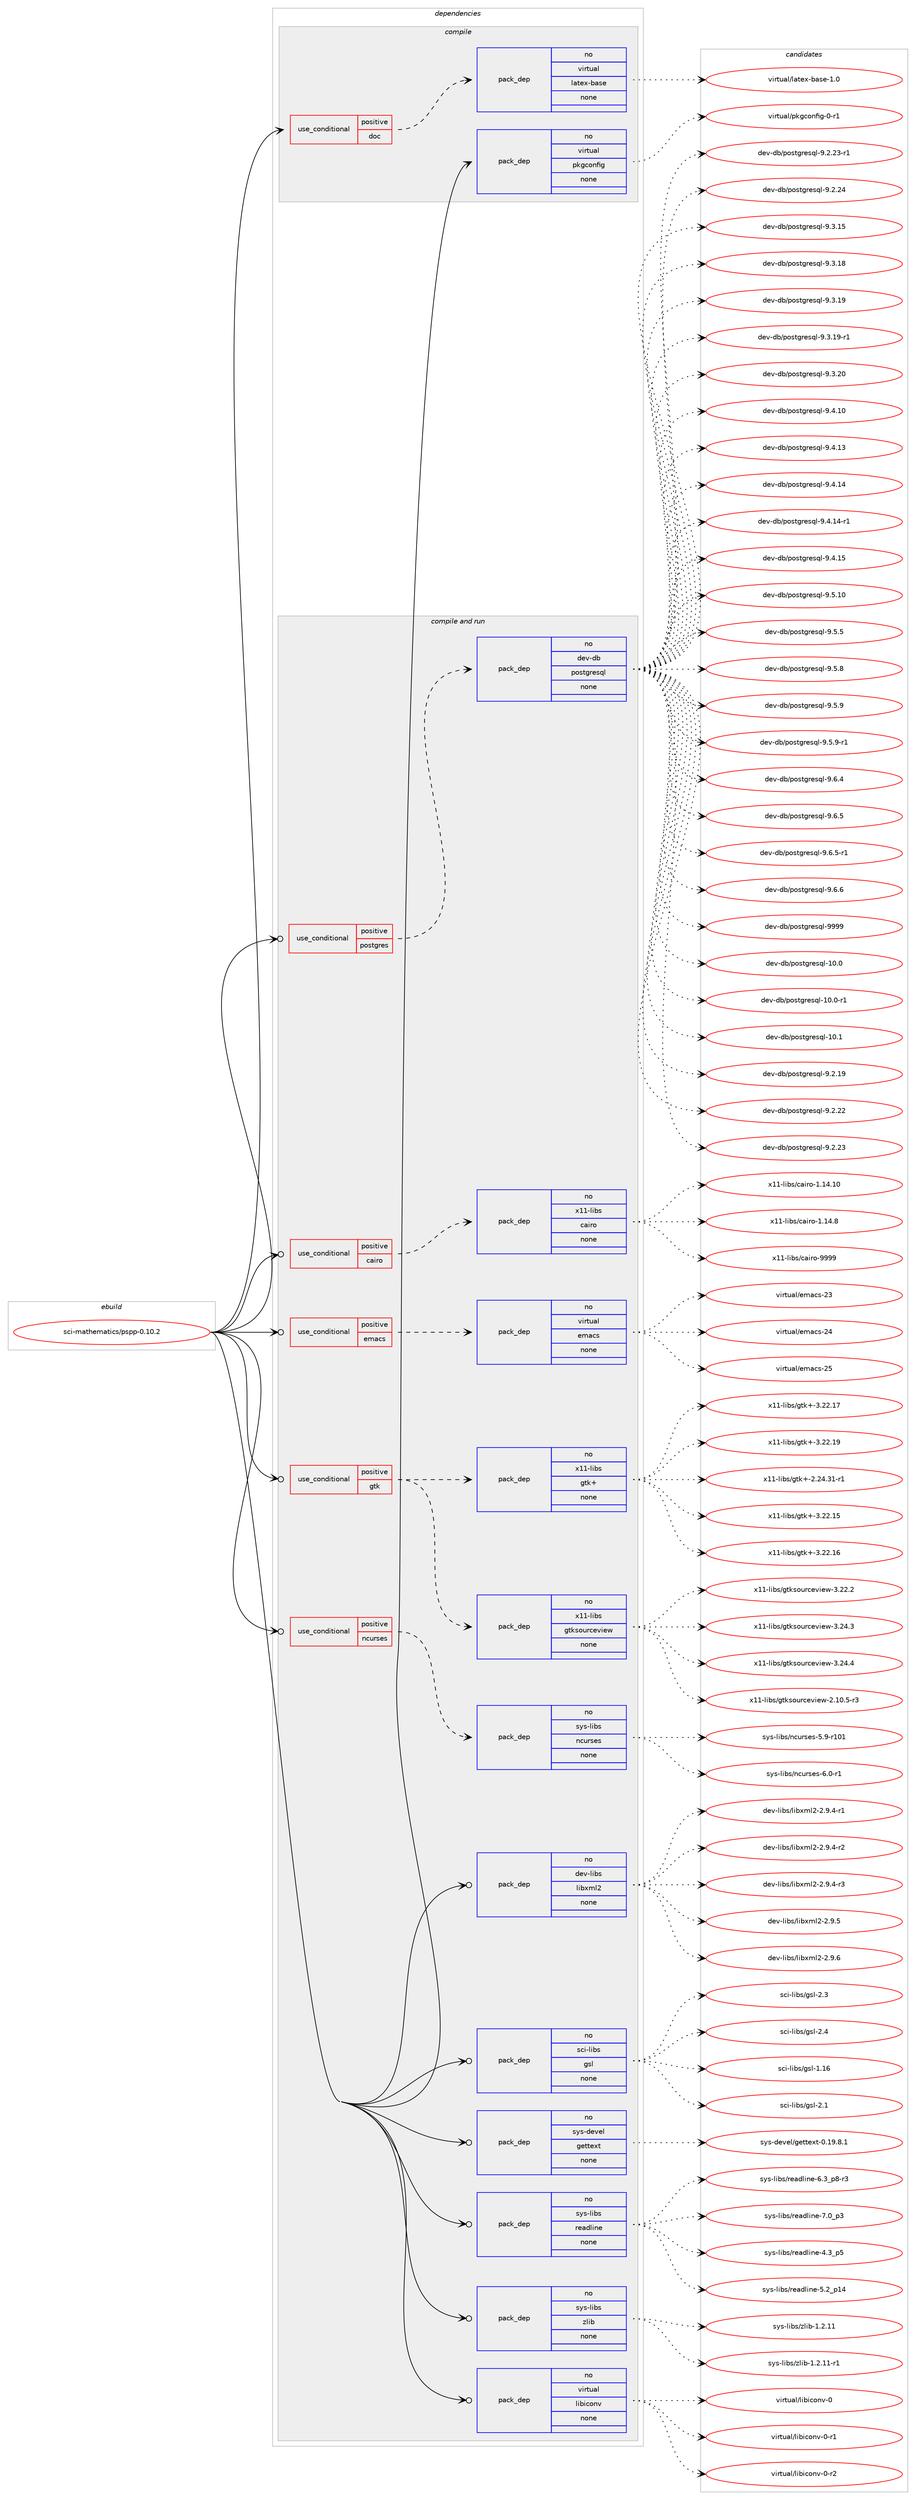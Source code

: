 digraph prolog {

# *************
# Graph options
# *************

newrank=true;
concentrate=true;
compound=true;
graph [rankdir=LR,fontname=Helvetica,fontsize=10,ranksep=1.5];#, ranksep=2.5, nodesep=0.2];
edge  [arrowhead=vee];
node  [fontname=Helvetica,fontsize=10];

# **********
# The ebuild
# **********

subgraph cluster_leftcol {
color=gray;
rank=same;
label=<<i>ebuild</i>>;
id [label="sci-mathematics/pspp-0.10.2", color=red, width=4, href="../sci-mathematics/pspp-0.10.2.svg"];
}

# ****************
# The dependencies
# ****************

subgraph cluster_midcol {
color=gray;
label=<<i>dependencies</i>>;
subgraph cluster_compile {
fillcolor="#eeeeee";
style=filled;
label=<<i>compile</i>>;
subgraph cond111642 {
dependency456078 [label=<<TABLE BORDER="0" CELLBORDER="1" CELLSPACING="0" CELLPADDING="4"><TR><TD ROWSPAN="3" CELLPADDING="10">use_conditional</TD></TR><TR><TD>positive</TD></TR><TR><TD>doc</TD></TR></TABLE>>, shape=none, color=red];
subgraph pack336446 {
dependency456079 [label=<<TABLE BORDER="0" CELLBORDER="1" CELLSPACING="0" CELLPADDING="4" WIDTH="220"><TR><TD ROWSPAN="6" CELLPADDING="30">pack_dep</TD></TR><TR><TD WIDTH="110">no</TD></TR><TR><TD>virtual</TD></TR><TR><TD>latex-base</TD></TR><TR><TD>none</TD></TR><TR><TD></TD></TR></TABLE>>, shape=none, color=blue];
}
dependency456078:e -> dependency456079:w [weight=20,style="dashed",arrowhead="vee"];
}
id:e -> dependency456078:w [weight=20,style="solid",arrowhead="vee"];
subgraph pack336447 {
dependency456080 [label=<<TABLE BORDER="0" CELLBORDER="1" CELLSPACING="0" CELLPADDING="4" WIDTH="220"><TR><TD ROWSPAN="6" CELLPADDING="30">pack_dep</TD></TR><TR><TD WIDTH="110">no</TD></TR><TR><TD>virtual</TD></TR><TR><TD>pkgconfig</TD></TR><TR><TD>none</TD></TR><TR><TD></TD></TR></TABLE>>, shape=none, color=blue];
}
id:e -> dependency456080:w [weight=20,style="solid",arrowhead="vee"];
}
subgraph cluster_compileandrun {
fillcolor="#eeeeee";
style=filled;
label=<<i>compile and run</i>>;
subgraph cond111643 {
dependency456081 [label=<<TABLE BORDER="0" CELLBORDER="1" CELLSPACING="0" CELLPADDING="4"><TR><TD ROWSPAN="3" CELLPADDING="10">use_conditional</TD></TR><TR><TD>positive</TD></TR><TR><TD>cairo</TD></TR></TABLE>>, shape=none, color=red];
subgraph pack336448 {
dependency456082 [label=<<TABLE BORDER="0" CELLBORDER="1" CELLSPACING="0" CELLPADDING="4" WIDTH="220"><TR><TD ROWSPAN="6" CELLPADDING="30">pack_dep</TD></TR><TR><TD WIDTH="110">no</TD></TR><TR><TD>x11-libs</TD></TR><TR><TD>cairo</TD></TR><TR><TD>none</TD></TR><TR><TD></TD></TR></TABLE>>, shape=none, color=blue];
}
dependency456081:e -> dependency456082:w [weight=20,style="dashed",arrowhead="vee"];
}
id:e -> dependency456081:w [weight=20,style="solid",arrowhead="odotvee"];
subgraph cond111644 {
dependency456083 [label=<<TABLE BORDER="0" CELLBORDER="1" CELLSPACING="0" CELLPADDING="4"><TR><TD ROWSPAN="3" CELLPADDING="10">use_conditional</TD></TR><TR><TD>positive</TD></TR><TR><TD>emacs</TD></TR></TABLE>>, shape=none, color=red];
subgraph pack336449 {
dependency456084 [label=<<TABLE BORDER="0" CELLBORDER="1" CELLSPACING="0" CELLPADDING="4" WIDTH="220"><TR><TD ROWSPAN="6" CELLPADDING="30">pack_dep</TD></TR><TR><TD WIDTH="110">no</TD></TR><TR><TD>virtual</TD></TR><TR><TD>emacs</TD></TR><TR><TD>none</TD></TR><TR><TD></TD></TR></TABLE>>, shape=none, color=blue];
}
dependency456083:e -> dependency456084:w [weight=20,style="dashed",arrowhead="vee"];
}
id:e -> dependency456083:w [weight=20,style="solid",arrowhead="odotvee"];
subgraph cond111645 {
dependency456085 [label=<<TABLE BORDER="0" CELLBORDER="1" CELLSPACING="0" CELLPADDING="4"><TR><TD ROWSPAN="3" CELLPADDING="10">use_conditional</TD></TR><TR><TD>positive</TD></TR><TR><TD>gtk</TD></TR></TABLE>>, shape=none, color=red];
subgraph pack336450 {
dependency456086 [label=<<TABLE BORDER="0" CELLBORDER="1" CELLSPACING="0" CELLPADDING="4" WIDTH="220"><TR><TD ROWSPAN="6" CELLPADDING="30">pack_dep</TD></TR><TR><TD WIDTH="110">no</TD></TR><TR><TD>x11-libs</TD></TR><TR><TD>gtk+</TD></TR><TR><TD>none</TD></TR><TR><TD></TD></TR></TABLE>>, shape=none, color=blue];
}
dependency456085:e -> dependency456086:w [weight=20,style="dashed",arrowhead="vee"];
subgraph pack336451 {
dependency456087 [label=<<TABLE BORDER="0" CELLBORDER="1" CELLSPACING="0" CELLPADDING="4" WIDTH="220"><TR><TD ROWSPAN="6" CELLPADDING="30">pack_dep</TD></TR><TR><TD WIDTH="110">no</TD></TR><TR><TD>x11-libs</TD></TR><TR><TD>gtksourceview</TD></TR><TR><TD>none</TD></TR><TR><TD></TD></TR></TABLE>>, shape=none, color=blue];
}
dependency456085:e -> dependency456087:w [weight=20,style="dashed",arrowhead="vee"];
}
id:e -> dependency456085:w [weight=20,style="solid",arrowhead="odotvee"];
subgraph cond111646 {
dependency456088 [label=<<TABLE BORDER="0" CELLBORDER="1" CELLSPACING="0" CELLPADDING="4"><TR><TD ROWSPAN="3" CELLPADDING="10">use_conditional</TD></TR><TR><TD>positive</TD></TR><TR><TD>ncurses</TD></TR></TABLE>>, shape=none, color=red];
subgraph pack336452 {
dependency456089 [label=<<TABLE BORDER="0" CELLBORDER="1" CELLSPACING="0" CELLPADDING="4" WIDTH="220"><TR><TD ROWSPAN="6" CELLPADDING="30">pack_dep</TD></TR><TR><TD WIDTH="110">no</TD></TR><TR><TD>sys-libs</TD></TR><TR><TD>ncurses</TD></TR><TR><TD>none</TD></TR><TR><TD></TD></TR></TABLE>>, shape=none, color=blue];
}
dependency456088:e -> dependency456089:w [weight=20,style="dashed",arrowhead="vee"];
}
id:e -> dependency456088:w [weight=20,style="solid",arrowhead="odotvee"];
subgraph cond111647 {
dependency456090 [label=<<TABLE BORDER="0" CELLBORDER="1" CELLSPACING="0" CELLPADDING="4"><TR><TD ROWSPAN="3" CELLPADDING="10">use_conditional</TD></TR><TR><TD>positive</TD></TR><TR><TD>postgres</TD></TR></TABLE>>, shape=none, color=red];
subgraph pack336453 {
dependency456091 [label=<<TABLE BORDER="0" CELLBORDER="1" CELLSPACING="0" CELLPADDING="4" WIDTH="220"><TR><TD ROWSPAN="6" CELLPADDING="30">pack_dep</TD></TR><TR><TD WIDTH="110">no</TD></TR><TR><TD>dev-db</TD></TR><TR><TD>postgresql</TD></TR><TR><TD>none</TD></TR><TR><TD></TD></TR></TABLE>>, shape=none, color=blue];
}
dependency456090:e -> dependency456091:w [weight=20,style="dashed",arrowhead="vee"];
}
id:e -> dependency456090:w [weight=20,style="solid",arrowhead="odotvee"];
subgraph pack336454 {
dependency456092 [label=<<TABLE BORDER="0" CELLBORDER="1" CELLSPACING="0" CELLPADDING="4" WIDTH="220"><TR><TD ROWSPAN="6" CELLPADDING="30">pack_dep</TD></TR><TR><TD WIDTH="110">no</TD></TR><TR><TD>dev-libs</TD></TR><TR><TD>libxml2</TD></TR><TR><TD>none</TD></TR><TR><TD></TD></TR></TABLE>>, shape=none, color=blue];
}
id:e -> dependency456092:w [weight=20,style="solid",arrowhead="odotvee"];
subgraph pack336455 {
dependency456093 [label=<<TABLE BORDER="0" CELLBORDER="1" CELLSPACING="0" CELLPADDING="4" WIDTH="220"><TR><TD ROWSPAN="6" CELLPADDING="30">pack_dep</TD></TR><TR><TD WIDTH="110">no</TD></TR><TR><TD>sci-libs</TD></TR><TR><TD>gsl</TD></TR><TR><TD>none</TD></TR><TR><TD></TD></TR></TABLE>>, shape=none, color=blue];
}
id:e -> dependency456093:w [weight=20,style="solid",arrowhead="odotvee"];
subgraph pack336456 {
dependency456094 [label=<<TABLE BORDER="0" CELLBORDER="1" CELLSPACING="0" CELLPADDING="4" WIDTH="220"><TR><TD ROWSPAN="6" CELLPADDING="30">pack_dep</TD></TR><TR><TD WIDTH="110">no</TD></TR><TR><TD>sys-devel</TD></TR><TR><TD>gettext</TD></TR><TR><TD>none</TD></TR><TR><TD></TD></TR></TABLE>>, shape=none, color=blue];
}
id:e -> dependency456094:w [weight=20,style="solid",arrowhead="odotvee"];
subgraph pack336457 {
dependency456095 [label=<<TABLE BORDER="0" CELLBORDER="1" CELLSPACING="0" CELLPADDING="4" WIDTH="220"><TR><TD ROWSPAN="6" CELLPADDING="30">pack_dep</TD></TR><TR><TD WIDTH="110">no</TD></TR><TR><TD>sys-libs</TD></TR><TR><TD>readline</TD></TR><TR><TD>none</TD></TR><TR><TD></TD></TR></TABLE>>, shape=none, color=blue];
}
id:e -> dependency456095:w [weight=20,style="solid",arrowhead="odotvee"];
subgraph pack336458 {
dependency456096 [label=<<TABLE BORDER="0" CELLBORDER="1" CELLSPACING="0" CELLPADDING="4" WIDTH="220"><TR><TD ROWSPAN="6" CELLPADDING="30">pack_dep</TD></TR><TR><TD WIDTH="110">no</TD></TR><TR><TD>sys-libs</TD></TR><TR><TD>zlib</TD></TR><TR><TD>none</TD></TR><TR><TD></TD></TR></TABLE>>, shape=none, color=blue];
}
id:e -> dependency456096:w [weight=20,style="solid",arrowhead="odotvee"];
subgraph pack336459 {
dependency456097 [label=<<TABLE BORDER="0" CELLBORDER="1" CELLSPACING="0" CELLPADDING="4" WIDTH="220"><TR><TD ROWSPAN="6" CELLPADDING="30">pack_dep</TD></TR><TR><TD WIDTH="110">no</TD></TR><TR><TD>virtual</TD></TR><TR><TD>libiconv</TD></TR><TR><TD>none</TD></TR><TR><TD></TD></TR></TABLE>>, shape=none, color=blue];
}
id:e -> dependency456097:w [weight=20,style="solid",arrowhead="odotvee"];
}
subgraph cluster_run {
fillcolor="#eeeeee";
style=filled;
label=<<i>run</i>>;
}
}

# **************
# The candidates
# **************

subgraph cluster_choices {
rank=same;
color=gray;
label=<<i>candidates</i>>;

subgraph choice336446 {
color=black;
nodesep=1;
choice11810511411611797108471089711610112045989711510145494648 [label="virtual/latex-base-1.0", color=red, width=4,href="../virtual/latex-base-1.0.svg"];
dependency456079:e -> choice11810511411611797108471089711610112045989711510145494648:w [style=dotted,weight="100"];
}
subgraph choice336447 {
color=black;
nodesep=1;
choice11810511411611797108471121071039911111010210510345484511449 [label="virtual/pkgconfig-0-r1", color=red, width=4,href="../virtual/pkgconfig-0-r1.svg"];
dependency456080:e -> choice11810511411611797108471121071039911111010210510345484511449:w [style=dotted,weight="100"];
}
subgraph choice336448 {
color=black;
nodesep=1;
choice120494945108105981154799971051141114549464952464948 [label="x11-libs/cairo-1.14.10", color=red, width=4,href="../x11-libs/cairo-1.14.10.svg"];
choice1204949451081059811547999710511411145494649524656 [label="x11-libs/cairo-1.14.8", color=red, width=4,href="../x11-libs/cairo-1.14.8.svg"];
choice120494945108105981154799971051141114557575757 [label="x11-libs/cairo-9999", color=red, width=4,href="../x11-libs/cairo-9999.svg"];
dependency456082:e -> choice120494945108105981154799971051141114549464952464948:w [style=dotted,weight="100"];
dependency456082:e -> choice1204949451081059811547999710511411145494649524656:w [style=dotted,weight="100"];
dependency456082:e -> choice120494945108105981154799971051141114557575757:w [style=dotted,weight="100"];
}
subgraph choice336449 {
color=black;
nodesep=1;
choice11810511411611797108471011099799115455051 [label="virtual/emacs-23", color=red, width=4,href="../virtual/emacs-23.svg"];
choice11810511411611797108471011099799115455052 [label="virtual/emacs-24", color=red, width=4,href="../virtual/emacs-24.svg"];
choice11810511411611797108471011099799115455053 [label="virtual/emacs-25", color=red, width=4,href="../virtual/emacs-25.svg"];
dependency456084:e -> choice11810511411611797108471011099799115455051:w [style=dotted,weight="100"];
dependency456084:e -> choice11810511411611797108471011099799115455052:w [style=dotted,weight="100"];
dependency456084:e -> choice11810511411611797108471011099799115455053:w [style=dotted,weight="100"];
}
subgraph choice336450 {
color=black;
nodesep=1;
choice12049494510810598115471031161074345504650524651494511449 [label="x11-libs/gtk+-2.24.31-r1", color=red, width=4,href="../x11-libs/gtk+-2.24.31-r1.svg"];
choice1204949451081059811547103116107434551465050464953 [label="x11-libs/gtk+-3.22.15", color=red, width=4,href="../x11-libs/gtk+-3.22.15.svg"];
choice1204949451081059811547103116107434551465050464954 [label="x11-libs/gtk+-3.22.16", color=red, width=4,href="../x11-libs/gtk+-3.22.16.svg"];
choice1204949451081059811547103116107434551465050464955 [label="x11-libs/gtk+-3.22.17", color=red, width=4,href="../x11-libs/gtk+-3.22.17.svg"];
choice1204949451081059811547103116107434551465050464957 [label="x11-libs/gtk+-3.22.19", color=red, width=4,href="../x11-libs/gtk+-3.22.19.svg"];
dependency456086:e -> choice12049494510810598115471031161074345504650524651494511449:w [style=dotted,weight="100"];
dependency456086:e -> choice1204949451081059811547103116107434551465050464953:w [style=dotted,weight="100"];
dependency456086:e -> choice1204949451081059811547103116107434551465050464954:w [style=dotted,weight="100"];
dependency456086:e -> choice1204949451081059811547103116107434551465050464955:w [style=dotted,weight="100"];
dependency456086:e -> choice1204949451081059811547103116107434551465050464957:w [style=dotted,weight="100"];
}
subgraph choice336451 {
color=black;
nodesep=1;
choice120494945108105981154710311610711511111711499101118105101119455046494846534511451 [label="x11-libs/gtksourceview-2.10.5-r3", color=red, width=4,href="../x11-libs/gtksourceview-2.10.5-r3.svg"];
choice12049494510810598115471031161071151111171149910111810510111945514650504650 [label="x11-libs/gtksourceview-3.22.2", color=red, width=4,href="../x11-libs/gtksourceview-3.22.2.svg"];
choice12049494510810598115471031161071151111171149910111810510111945514650524651 [label="x11-libs/gtksourceview-3.24.3", color=red, width=4,href="../x11-libs/gtksourceview-3.24.3.svg"];
choice12049494510810598115471031161071151111171149910111810510111945514650524652 [label="x11-libs/gtksourceview-3.24.4", color=red, width=4,href="../x11-libs/gtksourceview-3.24.4.svg"];
dependency456087:e -> choice120494945108105981154710311610711511111711499101118105101119455046494846534511451:w [style=dotted,weight="100"];
dependency456087:e -> choice12049494510810598115471031161071151111171149910111810510111945514650504650:w [style=dotted,weight="100"];
dependency456087:e -> choice12049494510810598115471031161071151111171149910111810510111945514650524651:w [style=dotted,weight="100"];
dependency456087:e -> choice12049494510810598115471031161071151111171149910111810510111945514650524652:w [style=dotted,weight="100"];
}
subgraph choice336452 {
color=black;
nodesep=1;
choice115121115451081059811547110991171141151011154553465745114494849 [label="sys-libs/ncurses-5.9-r101", color=red, width=4,href="../sys-libs/ncurses-5.9-r101.svg"];
choice11512111545108105981154711099117114115101115455446484511449 [label="sys-libs/ncurses-6.0-r1", color=red, width=4,href="../sys-libs/ncurses-6.0-r1.svg"];
dependency456089:e -> choice115121115451081059811547110991171141151011154553465745114494849:w [style=dotted,weight="100"];
dependency456089:e -> choice11512111545108105981154711099117114115101115455446484511449:w [style=dotted,weight="100"];
}
subgraph choice336453 {
color=black;
nodesep=1;
choice1001011184510098471121111151161031141011151131084549484648 [label="dev-db/postgresql-10.0", color=red, width=4,href="../dev-db/postgresql-10.0.svg"];
choice10010111845100984711211111511610311410111511310845494846484511449 [label="dev-db/postgresql-10.0-r1", color=red, width=4,href="../dev-db/postgresql-10.0-r1.svg"];
choice1001011184510098471121111151161031141011151131084549484649 [label="dev-db/postgresql-10.1", color=red, width=4,href="../dev-db/postgresql-10.1.svg"];
choice10010111845100984711211111511610311410111511310845574650464957 [label="dev-db/postgresql-9.2.19", color=red, width=4,href="../dev-db/postgresql-9.2.19.svg"];
choice10010111845100984711211111511610311410111511310845574650465050 [label="dev-db/postgresql-9.2.22", color=red, width=4,href="../dev-db/postgresql-9.2.22.svg"];
choice10010111845100984711211111511610311410111511310845574650465051 [label="dev-db/postgresql-9.2.23", color=red, width=4,href="../dev-db/postgresql-9.2.23.svg"];
choice100101118451009847112111115116103114101115113108455746504650514511449 [label="dev-db/postgresql-9.2.23-r1", color=red, width=4,href="../dev-db/postgresql-9.2.23-r1.svg"];
choice10010111845100984711211111511610311410111511310845574650465052 [label="dev-db/postgresql-9.2.24", color=red, width=4,href="../dev-db/postgresql-9.2.24.svg"];
choice10010111845100984711211111511610311410111511310845574651464953 [label="dev-db/postgresql-9.3.15", color=red, width=4,href="../dev-db/postgresql-9.3.15.svg"];
choice10010111845100984711211111511610311410111511310845574651464956 [label="dev-db/postgresql-9.3.18", color=red, width=4,href="../dev-db/postgresql-9.3.18.svg"];
choice10010111845100984711211111511610311410111511310845574651464957 [label="dev-db/postgresql-9.3.19", color=red, width=4,href="../dev-db/postgresql-9.3.19.svg"];
choice100101118451009847112111115116103114101115113108455746514649574511449 [label="dev-db/postgresql-9.3.19-r1", color=red, width=4,href="../dev-db/postgresql-9.3.19-r1.svg"];
choice10010111845100984711211111511610311410111511310845574651465048 [label="dev-db/postgresql-9.3.20", color=red, width=4,href="../dev-db/postgresql-9.3.20.svg"];
choice10010111845100984711211111511610311410111511310845574652464948 [label="dev-db/postgresql-9.4.10", color=red, width=4,href="../dev-db/postgresql-9.4.10.svg"];
choice10010111845100984711211111511610311410111511310845574652464951 [label="dev-db/postgresql-9.4.13", color=red, width=4,href="../dev-db/postgresql-9.4.13.svg"];
choice10010111845100984711211111511610311410111511310845574652464952 [label="dev-db/postgresql-9.4.14", color=red, width=4,href="../dev-db/postgresql-9.4.14.svg"];
choice100101118451009847112111115116103114101115113108455746524649524511449 [label="dev-db/postgresql-9.4.14-r1", color=red, width=4,href="../dev-db/postgresql-9.4.14-r1.svg"];
choice10010111845100984711211111511610311410111511310845574652464953 [label="dev-db/postgresql-9.4.15", color=red, width=4,href="../dev-db/postgresql-9.4.15.svg"];
choice10010111845100984711211111511610311410111511310845574653464948 [label="dev-db/postgresql-9.5.10", color=red, width=4,href="../dev-db/postgresql-9.5.10.svg"];
choice100101118451009847112111115116103114101115113108455746534653 [label="dev-db/postgresql-9.5.5", color=red, width=4,href="../dev-db/postgresql-9.5.5.svg"];
choice100101118451009847112111115116103114101115113108455746534656 [label="dev-db/postgresql-9.5.8", color=red, width=4,href="../dev-db/postgresql-9.5.8.svg"];
choice100101118451009847112111115116103114101115113108455746534657 [label="dev-db/postgresql-9.5.9", color=red, width=4,href="../dev-db/postgresql-9.5.9.svg"];
choice1001011184510098471121111151161031141011151131084557465346574511449 [label="dev-db/postgresql-9.5.9-r1", color=red, width=4,href="../dev-db/postgresql-9.5.9-r1.svg"];
choice100101118451009847112111115116103114101115113108455746544652 [label="dev-db/postgresql-9.6.4", color=red, width=4,href="../dev-db/postgresql-9.6.4.svg"];
choice100101118451009847112111115116103114101115113108455746544653 [label="dev-db/postgresql-9.6.5", color=red, width=4,href="../dev-db/postgresql-9.6.5.svg"];
choice1001011184510098471121111151161031141011151131084557465446534511449 [label="dev-db/postgresql-9.6.5-r1", color=red, width=4,href="../dev-db/postgresql-9.6.5-r1.svg"];
choice100101118451009847112111115116103114101115113108455746544654 [label="dev-db/postgresql-9.6.6", color=red, width=4,href="../dev-db/postgresql-9.6.6.svg"];
choice1001011184510098471121111151161031141011151131084557575757 [label="dev-db/postgresql-9999", color=red, width=4,href="../dev-db/postgresql-9999.svg"];
dependency456091:e -> choice1001011184510098471121111151161031141011151131084549484648:w [style=dotted,weight="100"];
dependency456091:e -> choice10010111845100984711211111511610311410111511310845494846484511449:w [style=dotted,weight="100"];
dependency456091:e -> choice1001011184510098471121111151161031141011151131084549484649:w [style=dotted,weight="100"];
dependency456091:e -> choice10010111845100984711211111511610311410111511310845574650464957:w [style=dotted,weight="100"];
dependency456091:e -> choice10010111845100984711211111511610311410111511310845574650465050:w [style=dotted,weight="100"];
dependency456091:e -> choice10010111845100984711211111511610311410111511310845574650465051:w [style=dotted,weight="100"];
dependency456091:e -> choice100101118451009847112111115116103114101115113108455746504650514511449:w [style=dotted,weight="100"];
dependency456091:e -> choice10010111845100984711211111511610311410111511310845574650465052:w [style=dotted,weight="100"];
dependency456091:e -> choice10010111845100984711211111511610311410111511310845574651464953:w [style=dotted,weight="100"];
dependency456091:e -> choice10010111845100984711211111511610311410111511310845574651464956:w [style=dotted,weight="100"];
dependency456091:e -> choice10010111845100984711211111511610311410111511310845574651464957:w [style=dotted,weight="100"];
dependency456091:e -> choice100101118451009847112111115116103114101115113108455746514649574511449:w [style=dotted,weight="100"];
dependency456091:e -> choice10010111845100984711211111511610311410111511310845574651465048:w [style=dotted,weight="100"];
dependency456091:e -> choice10010111845100984711211111511610311410111511310845574652464948:w [style=dotted,weight="100"];
dependency456091:e -> choice10010111845100984711211111511610311410111511310845574652464951:w [style=dotted,weight="100"];
dependency456091:e -> choice10010111845100984711211111511610311410111511310845574652464952:w [style=dotted,weight="100"];
dependency456091:e -> choice100101118451009847112111115116103114101115113108455746524649524511449:w [style=dotted,weight="100"];
dependency456091:e -> choice10010111845100984711211111511610311410111511310845574652464953:w [style=dotted,weight="100"];
dependency456091:e -> choice10010111845100984711211111511610311410111511310845574653464948:w [style=dotted,weight="100"];
dependency456091:e -> choice100101118451009847112111115116103114101115113108455746534653:w [style=dotted,weight="100"];
dependency456091:e -> choice100101118451009847112111115116103114101115113108455746534656:w [style=dotted,weight="100"];
dependency456091:e -> choice100101118451009847112111115116103114101115113108455746534657:w [style=dotted,weight="100"];
dependency456091:e -> choice1001011184510098471121111151161031141011151131084557465346574511449:w [style=dotted,weight="100"];
dependency456091:e -> choice100101118451009847112111115116103114101115113108455746544652:w [style=dotted,weight="100"];
dependency456091:e -> choice100101118451009847112111115116103114101115113108455746544653:w [style=dotted,weight="100"];
dependency456091:e -> choice1001011184510098471121111151161031141011151131084557465446534511449:w [style=dotted,weight="100"];
dependency456091:e -> choice100101118451009847112111115116103114101115113108455746544654:w [style=dotted,weight="100"];
dependency456091:e -> choice1001011184510098471121111151161031141011151131084557575757:w [style=dotted,weight="100"];
}
subgraph choice336454 {
color=black;
nodesep=1;
choice10010111845108105981154710810598120109108504550465746524511449 [label="dev-libs/libxml2-2.9.4-r1", color=red, width=4,href="../dev-libs/libxml2-2.9.4-r1.svg"];
choice10010111845108105981154710810598120109108504550465746524511450 [label="dev-libs/libxml2-2.9.4-r2", color=red, width=4,href="../dev-libs/libxml2-2.9.4-r2.svg"];
choice10010111845108105981154710810598120109108504550465746524511451 [label="dev-libs/libxml2-2.9.4-r3", color=red, width=4,href="../dev-libs/libxml2-2.9.4-r3.svg"];
choice1001011184510810598115471081059812010910850455046574653 [label="dev-libs/libxml2-2.9.5", color=red, width=4,href="../dev-libs/libxml2-2.9.5.svg"];
choice1001011184510810598115471081059812010910850455046574654 [label="dev-libs/libxml2-2.9.6", color=red, width=4,href="../dev-libs/libxml2-2.9.6.svg"];
dependency456092:e -> choice10010111845108105981154710810598120109108504550465746524511449:w [style=dotted,weight="100"];
dependency456092:e -> choice10010111845108105981154710810598120109108504550465746524511450:w [style=dotted,weight="100"];
dependency456092:e -> choice10010111845108105981154710810598120109108504550465746524511451:w [style=dotted,weight="100"];
dependency456092:e -> choice1001011184510810598115471081059812010910850455046574653:w [style=dotted,weight="100"];
dependency456092:e -> choice1001011184510810598115471081059812010910850455046574654:w [style=dotted,weight="100"];
}
subgraph choice336455 {
color=black;
nodesep=1;
choice115991054510810598115471031151084549464954 [label="sci-libs/gsl-1.16", color=red, width=4,href="../sci-libs/gsl-1.16.svg"];
choice1159910545108105981154710311510845504649 [label="sci-libs/gsl-2.1", color=red, width=4,href="../sci-libs/gsl-2.1.svg"];
choice1159910545108105981154710311510845504651 [label="sci-libs/gsl-2.3", color=red, width=4,href="../sci-libs/gsl-2.3.svg"];
choice1159910545108105981154710311510845504652 [label="sci-libs/gsl-2.4", color=red, width=4,href="../sci-libs/gsl-2.4.svg"];
dependency456093:e -> choice115991054510810598115471031151084549464954:w [style=dotted,weight="100"];
dependency456093:e -> choice1159910545108105981154710311510845504649:w [style=dotted,weight="100"];
dependency456093:e -> choice1159910545108105981154710311510845504651:w [style=dotted,weight="100"];
dependency456093:e -> choice1159910545108105981154710311510845504652:w [style=dotted,weight="100"];
}
subgraph choice336456 {
color=black;
nodesep=1;
choice1151211154510010111810110847103101116116101120116454846495746564649 [label="sys-devel/gettext-0.19.8.1", color=red, width=4,href="../sys-devel/gettext-0.19.8.1.svg"];
dependency456094:e -> choice1151211154510010111810110847103101116116101120116454846495746564649:w [style=dotted,weight="100"];
}
subgraph choice336457 {
color=black;
nodesep=1;
choice11512111545108105981154711410197100108105110101455246519511253 [label="sys-libs/readline-4.3_p5", color=red, width=4,href="../sys-libs/readline-4.3_p5.svg"];
choice1151211154510810598115471141019710010810511010145534650951124952 [label="sys-libs/readline-5.2_p14", color=red, width=4,href="../sys-libs/readline-5.2_p14.svg"];
choice115121115451081059811547114101971001081051101014554465195112564511451 [label="sys-libs/readline-6.3_p8-r3", color=red, width=4,href="../sys-libs/readline-6.3_p8-r3.svg"];
choice11512111545108105981154711410197100108105110101455546489511251 [label="sys-libs/readline-7.0_p3", color=red, width=4,href="../sys-libs/readline-7.0_p3.svg"];
dependency456095:e -> choice11512111545108105981154711410197100108105110101455246519511253:w [style=dotted,weight="100"];
dependency456095:e -> choice1151211154510810598115471141019710010810511010145534650951124952:w [style=dotted,weight="100"];
dependency456095:e -> choice115121115451081059811547114101971001081051101014554465195112564511451:w [style=dotted,weight="100"];
dependency456095:e -> choice11512111545108105981154711410197100108105110101455546489511251:w [style=dotted,weight="100"];
}
subgraph choice336458 {
color=black;
nodesep=1;
choice1151211154510810598115471221081059845494650464949 [label="sys-libs/zlib-1.2.11", color=red, width=4,href="../sys-libs/zlib-1.2.11.svg"];
choice11512111545108105981154712210810598454946504649494511449 [label="sys-libs/zlib-1.2.11-r1", color=red, width=4,href="../sys-libs/zlib-1.2.11-r1.svg"];
dependency456096:e -> choice1151211154510810598115471221081059845494650464949:w [style=dotted,weight="100"];
dependency456096:e -> choice11512111545108105981154712210810598454946504649494511449:w [style=dotted,weight="100"];
}
subgraph choice336459 {
color=black;
nodesep=1;
choice118105114116117971084710810598105991111101184548 [label="virtual/libiconv-0", color=red, width=4,href="../virtual/libiconv-0.svg"];
choice1181051141161179710847108105981059911111011845484511449 [label="virtual/libiconv-0-r1", color=red, width=4,href="../virtual/libiconv-0-r1.svg"];
choice1181051141161179710847108105981059911111011845484511450 [label="virtual/libiconv-0-r2", color=red, width=4,href="../virtual/libiconv-0-r2.svg"];
dependency456097:e -> choice118105114116117971084710810598105991111101184548:w [style=dotted,weight="100"];
dependency456097:e -> choice1181051141161179710847108105981059911111011845484511449:w [style=dotted,weight="100"];
dependency456097:e -> choice1181051141161179710847108105981059911111011845484511450:w [style=dotted,weight="100"];
}
}

}
